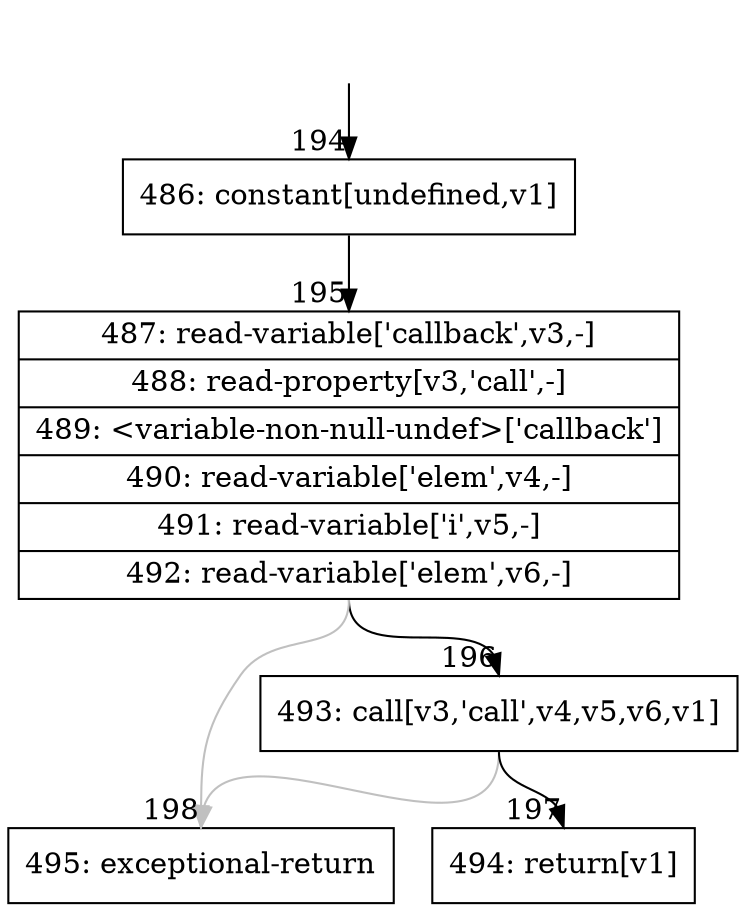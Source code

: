 digraph {
rankdir="TD"
BB_entry18[shape=none,label=""];
BB_entry18 -> BB194 [tailport=s, headport=n, headlabel="    194"]
BB194 [shape=record label="{486: constant[undefined,v1]}" ] 
BB194 -> BB195 [tailport=s, headport=n, headlabel="      195"]
BB195 [shape=record label="{487: read-variable['callback',v3,-]|488: read-property[v3,'call',-]|489: \<variable-non-null-undef\>['callback']|490: read-variable['elem',v4,-]|491: read-variable['i',v5,-]|492: read-variable['elem',v6,-]}" ] 
BB195 -> BB196 [tailport=s, headport=n, headlabel="      196"]
BB195 -> BB198 [tailport=s, headport=n, color=gray, headlabel="      198"]
BB196 [shape=record label="{493: call[v3,'call',v4,v5,v6,v1]}" ] 
BB196 -> BB197 [tailport=s, headport=n, headlabel="      197"]
BB196 -> BB198 [tailport=s, headport=n, color=gray]
BB197 [shape=record label="{494: return[v1]}" ] 
BB198 [shape=record label="{495: exceptional-return}" ] 
}
